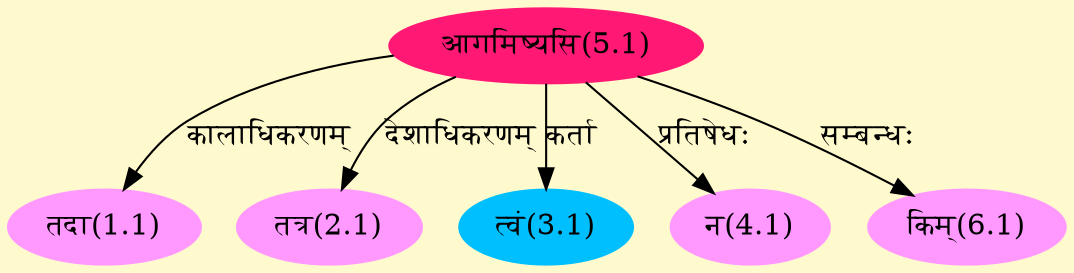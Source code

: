 digraph G{
rankdir=BT;
 compound=true;
 bgcolor="lemonchiffon1";
Node1_1 [style=filled, color="#FF99FF" label = "तदा(1.1)"]
Node5_1 [style=filled, color="#FF1975" label = "आगमिष्यसि(5.1)"]
Node2_1 [style=filled, color="#FF99FF" label = "तत्र(2.1)"]
Node3_1 [style=filled, color="#00BFFF" label = "त्वं(3.1)"]
Node4_1 [style=filled, color="#FF99FF" label = "न(4.1)"]
Node6_1 [style=filled, color="#FF99FF" label = "किम्(6.1)"]
/* Start of Relations section */

Node1_1 -> Node5_1 [  label="कालाधिकरणम्"  dir="back" ]
Node2_1 -> Node5_1 [  label="देशाधिकरणम्"  dir="back" ]
Node3_1 -> Node5_1 [  label="कर्ता"  dir="back" ]
Node4_1 -> Node5_1 [  label="प्रतिषेधः"  dir="back" ]
Node6_1 -> Node5_1 [  label="सम्बन्धः"  dir="back" ]
}
